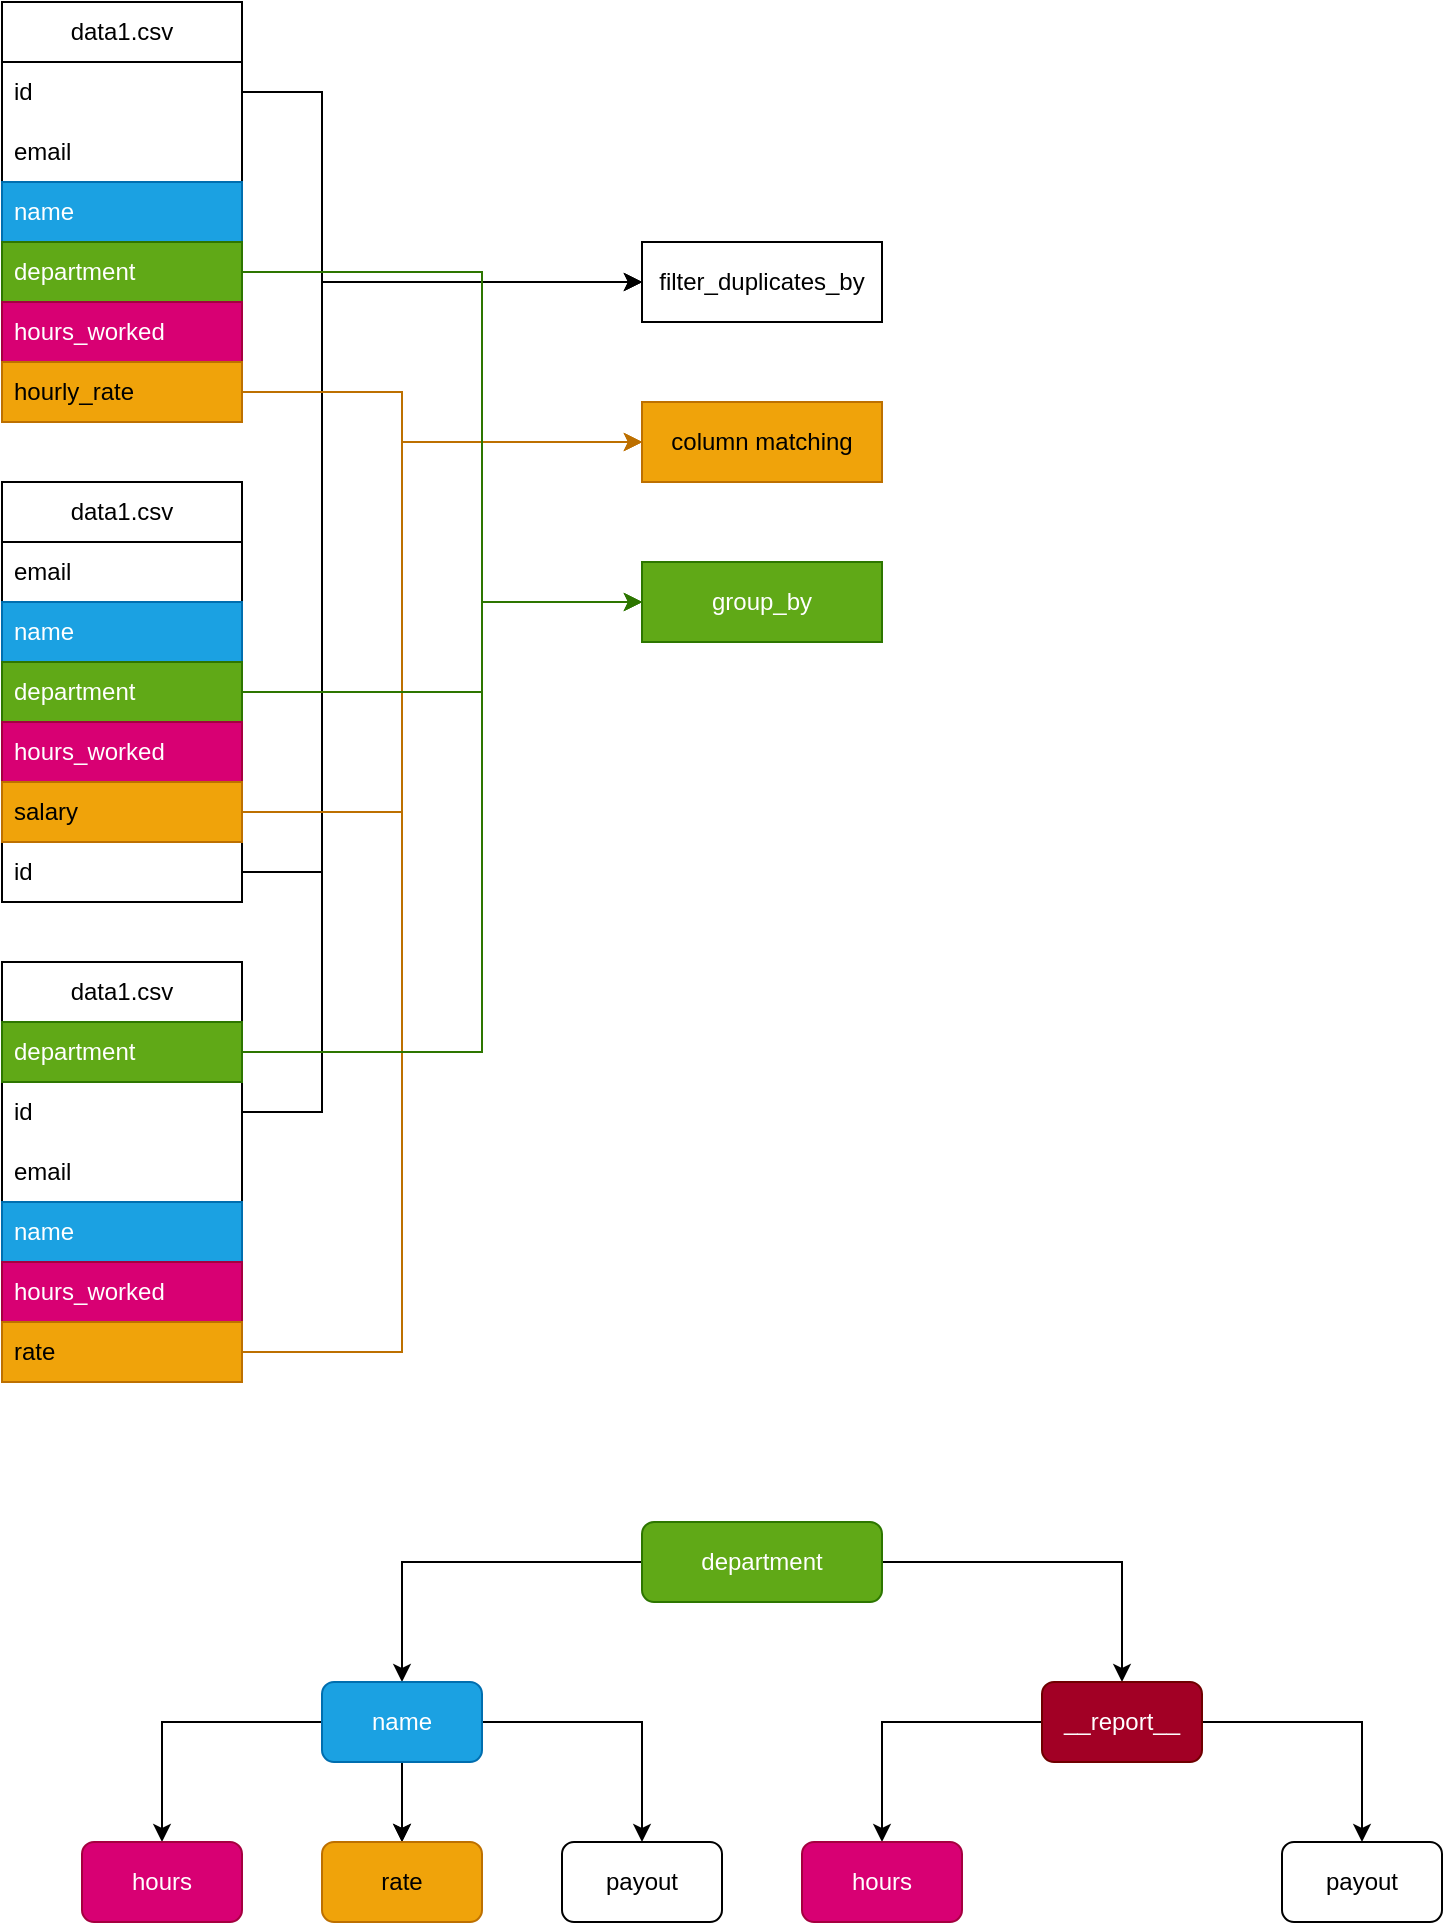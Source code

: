 <mxfile version="26.2.15">
  <diagram name="Page-1" id="m3SqwrhWJqCA_VAdvfQs">
    <mxGraphModel dx="1426" dy="843" grid="1" gridSize="10" guides="1" tooltips="1" connect="1" arrows="1" fold="1" page="1" pageScale="1" pageWidth="850" pageHeight="1100" math="0" shadow="0">
      <root>
        <mxCell id="0" />
        <mxCell id="1" parent="0" />
        <mxCell id="MwJkDqI5hdyIqMmjFNLh-46" value="data1.csv" style="swimlane;fontStyle=0;childLayout=stackLayout;horizontal=1;startSize=30;horizontalStack=0;resizeParent=1;resizeParentMax=0;resizeLast=0;collapsible=1;marginBottom=0;whiteSpace=wrap;html=1;" vertex="1" parent="1">
          <mxGeometry x="40" width="120" height="210" as="geometry" />
        </mxCell>
        <mxCell id="MwJkDqI5hdyIqMmjFNLh-47" value="id" style="text;strokeColor=none;fillColor=none;align=left;verticalAlign=middle;spacingLeft=4;spacingRight=4;overflow=hidden;points=[[0,0.5],[1,0.5]];portConstraint=eastwest;rotatable=0;whiteSpace=wrap;html=1;" vertex="1" parent="MwJkDqI5hdyIqMmjFNLh-46">
          <mxGeometry y="30" width="120" height="30" as="geometry" />
        </mxCell>
        <mxCell id="MwJkDqI5hdyIqMmjFNLh-48" value="email&lt;span style=&quot;white-space: pre;&quot;&gt;&#x9;&lt;/span&gt;" style="text;strokeColor=none;fillColor=none;align=left;verticalAlign=middle;spacingLeft=4;spacingRight=4;overflow=hidden;points=[[0,0.5],[1,0.5]];portConstraint=eastwest;rotatable=0;whiteSpace=wrap;html=1;" vertex="1" parent="MwJkDqI5hdyIqMmjFNLh-46">
          <mxGeometry y="60" width="120" height="30" as="geometry" />
        </mxCell>
        <mxCell id="MwJkDqI5hdyIqMmjFNLh-49" value="name" style="text;strokeColor=#006EAF;fillColor=#1ba1e2;align=left;verticalAlign=middle;spacingLeft=4;spacingRight=4;overflow=hidden;points=[[0,0.5],[1,0.5]];portConstraint=eastwest;rotatable=0;whiteSpace=wrap;html=1;fontColor=#ffffff;" vertex="1" parent="MwJkDqI5hdyIqMmjFNLh-46">
          <mxGeometry y="90" width="120" height="30" as="geometry" />
        </mxCell>
        <mxCell id="MwJkDqI5hdyIqMmjFNLh-54" value="department" style="text;strokeColor=#2D7600;fillColor=#60a917;align=left;verticalAlign=middle;spacingLeft=4;spacingRight=4;overflow=hidden;points=[[0,0.5],[1,0.5]];portConstraint=eastwest;rotatable=0;whiteSpace=wrap;html=1;fontColor=#ffffff;" vertex="1" parent="MwJkDqI5hdyIqMmjFNLh-46">
          <mxGeometry y="120" width="120" height="30" as="geometry" />
        </mxCell>
        <mxCell id="MwJkDqI5hdyIqMmjFNLh-53" value="hours_worked" style="text;strokeColor=#A50040;fillColor=#d80073;align=left;verticalAlign=middle;spacingLeft=4;spacingRight=4;overflow=hidden;points=[[0,0.5],[1,0.5]];portConstraint=eastwest;rotatable=0;whiteSpace=wrap;html=1;fontColor=#ffffff;" vertex="1" parent="MwJkDqI5hdyIqMmjFNLh-46">
          <mxGeometry y="150" width="120" height="30" as="geometry" />
        </mxCell>
        <mxCell id="MwJkDqI5hdyIqMmjFNLh-52" value="hourly_rate" style="text;strokeColor=#BD7000;fillColor=#f0a30a;align=left;verticalAlign=middle;spacingLeft=4;spacingRight=4;overflow=hidden;points=[[0,0.5],[1,0.5]];portConstraint=eastwest;rotatable=0;whiteSpace=wrap;html=1;fontColor=#000000;" vertex="1" parent="MwJkDqI5hdyIqMmjFNLh-46">
          <mxGeometry y="180" width="120" height="30" as="geometry" />
        </mxCell>
        <mxCell id="MwJkDqI5hdyIqMmjFNLh-56" value="data1.csv" style="swimlane;fontStyle=0;childLayout=stackLayout;horizontal=1;startSize=30;horizontalStack=0;resizeParent=1;resizeParentMax=0;resizeLast=0;collapsible=1;marginBottom=0;whiteSpace=wrap;html=1;" vertex="1" parent="1">
          <mxGeometry x="40" y="480" width="120" height="210" as="geometry" />
        </mxCell>
        <mxCell id="MwJkDqI5hdyIqMmjFNLh-60" value="department" style="text;strokeColor=#2D7600;fillColor=#60a917;align=left;verticalAlign=middle;spacingLeft=4;spacingRight=4;overflow=hidden;points=[[0,0.5],[1,0.5]];portConstraint=eastwest;rotatable=0;whiteSpace=wrap;html=1;fontColor=#ffffff;" vertex="1" parent="MwJkDqI5hdyIqMmjFNLh-56">
          <mxGeometry y="30" width="120" height="30" as="geometry" />
        </mxCell>
        <mxCell id="MwJkDqI5hdyIqMmjFNLh-57" value="id" style="text;strokeColor=none;fillColor=none;align=left;verticalAlign=middle;spacingLeft=4;spacingRight=4;overflow=hidden;points=[[0,0.5],[1,0.5]];portConstraint=eastwest;rotatable=0;whiteSpace=wrap;html=1;" vertex="1" parent="MwJkDqI5hdyIqMmjFNLh-56">
          <mxGeometry y="60" width="120" height="30" as="geometry" />
        </mxCell>
        <mxCell id="MwJkDqI5hdyIqMmjFNLh-58" value="email&lt;span style=&quot;white-space: pre;&quot;&gt;&#x9;&lt;/span&gt;" style="text;strokeColor=none;fillColor=none;align=left;verticalAlign=middle;spacingLeft=4;spacingRight=4;overflow=hidden;points=[[0,0.5],[1,0.5]];portConstraint=eastwest;rotatable=0;whiteSpace=wrap;html=1;" vertex="1" parent="MwJkDqI5hdyIqMmjFNLh-56">
          <mxGeometry y="90" width="120" height="30" as="geometry" />
        </mxCell>
        <mxCell id="MwJkDqI5hdyIqMmjFNLh-59" value="name" style="text;strokeColor=#006EAF;fillColor=#1ba1e2;align=left;verticalAlign=middle;spacingLeft=4;spacingRight=4;overflow=hidden;points=[[0,0.5],[1,0.5]];portConstraint=eastwest;rotatable=0;whiteSpace=wrap;html=1;fontColor=#ffffff;" vertex="1" parent="MwJkDqI5hdyIqMmjFNLh-56">
          <mxGeometry y="120" width="120" height="30" as="geometry" />
        </mxCell>
        <mxCell id="MwJkDqI5hdyIqMmjFNLh-61" value="hours_worked" style="text;strokeColor=#A50040;fillColor=#d80073;align=left;verticalAlign=middle;spacingLeft=4;spacingRight=4;overflow=hidden;points=[[0,0.5],[1,0.5]];portConstraint=eastwest;rotatable=0;whiteSpace=wrap;html=1;fontColor=#ffffff;" vertex="1" parent="MwJkDqI5hdyIqMmjFNLh-56">
          <mxGeometry y="150" width="120" height="30" as="geometry" />
        </mxCell>
        <mxCell id="MwJkDqI5hdyIqMmjFNLh-62" value="rate" style="text;strokeColor=#BD7000;fillColor=#f0a30a;align=left;verticalAlign=middle;spacingLeft=4;spacingRight=4;overflow=hidden;points=[[0,0.5],[1,0.5]];portConstraint=eastwest;rotatable=0;whiteSpace=wrap;html=1;fontColor=#000000;" vertex="1" parent="MwJkDqI5hdyIqMmjFNLh-56">
          <mxGeometry y="180" width="120" height="30" as="geometry" />
        </mxCell>
        <mxCell id="MwJkDqI5hdyIqMmjFNLh-63" value="data1.csv" style="swimlane;fontStyle=0;childLayout=stackLayout;horizontal=1;startSize=30;horizontalStack=0;resizeParent=1;resizeParentMax=0;resizeLast=0;collapsible=1;marginBottom=0;whiteSpace=wrap;html=1;" vertex="1" parent="1">
          <mxGeometry x="40" y="240" width="120" height="210" as="geometry" />
        </mxCell>
        <mxCell id="MwJkDqI5hdyIqMmjFNLh-66" value="email&lt;span style=&quot;white-space: pre;&quot;&gt;&#x9;&lt;/span&gt;" style="text;strokeColor=none;fillColor=none;align=left;verticalAlign=middle;spacingLeft=4;spacingRight=4;overflow=hidden;points=[[0,0.5],[1,0.5]];portConstraint=eastwest;rotatable=0;whiteSpace=wrap;html=1;" vertex="1" parent="MwJkDqI5hdyIqMmjFNLh-63">
          <mxGeometry y="30" width="120" height="30" as="geometry" />
        </mxCell>
        <mxCell id="MwJkDqI5hdyIqMmjFNLh-67" value="name" style="text;strokeColor=#006EAF;fillColor=#1ba1e2;align=left;verticalAlign=middle;spacingLeft=4;spacingRight=4;overflow=hidden;points=[[0,0.5],[1,0.5]];portConstraint=eastwest;rotatable=0;whiteSpace=wrap;html=1;fontColor=#ffffff;" vertex="1" parent="MwJkDqI5hdyIqMmjFNLh-63">
          <mxGeometry y="60" width="120" height="30" as="geometry" />
        </mxCell>
        <mxCell id="MwJkDqI5hdyIqMmjFNLh-64" value="department" style="text;strokeColor=#2D7600;fillColor=#60a917;align=left;verticalAlign=middle;spacingLeft=4;spacingRight=4;overflow=hidden;points=[[0,0.5],[1,0.5]];portConstraint=eastwest;rotatable=0;whiteSpace=wrap;html=1;fontColor=#ffffff;" vertex="1" parent="MwJkDqI5hdyIqMmjFNLh-63">
          <mxGeometry y="90" width="120" height="30" as="geometry" />
        </mxCell>
        <mxCell id="MwJkDqI5hdyIqMmjFNLh-68" value="hours_worked" style="text;strokeColor=#A50040;fillColor=#d80073;align=left;verticalAlign=middle;spacingLeft=4;spacingRight=4;overflow=hidden;points=[[0,0.5],[1,0.5]];portConstraint=eastwest;rotatable=0;whiteSpace=wrap;html=1;fontColor=#ffffff;" vertex="1" parent="MwJkDqI5hdyIqMmjFNLh-63">
          <mxGeometry y="120" width="120" height="30" as="geometry" />
        </mxCell>
        <mxCell id="MwJkDqI5hdyIqMmjFNLh-69" value="salary" style="text;strokeColor=#BD7000;fillColor=#f0a30a;align=left;verticalAlign=middle;spacingLeft=4;spacingRight=4;overflow=hidden;points=[[0,0.5],[1,0.5]];portConstraint=eastwest;rotatable=0;whiteSpace=wrap;html=1;fontColor=#000000;" vertex="1" parent="MwJkDqI5hdyIqMmjFNLh-63">
          <mxGeometry y="150" width="120" height="30" as="geometry" />
        </mxCell>
        <mxCell id="MwJkDqI5hdyIqMmjFNLh-65" value="id" style="text;strokeColor=none;fillColor=none;align=left;verticalAlign=middle;spacingLeft=4;spacingRight=4;overflow=hidden;points=[[0,0.5],[1,0.5]];portConstraint=eastwest;rotatable=0;whiteSpace=wrap;html=1;" vertex="1" parent="MwJkDqI5hdyIqMmjFNLh-63">
          <mxGeometry y="180" width="120" height="30" as="geometry" />
        </mxCell>
        <mxCell id="MwJkDqI5hdyIqMmjFNLh-75" value="" style="edgeStyle=orthogonalEdgeStyle;rounded=0;orthogonalLoop=1;jettySize=auto;html=1;" edge="1" parent="1" source="MwJkDqI5hdyIqMmjFNLh-71" target="MwJkDqI5hdyIqMmjFNLh-74">
          <mxGeometry relative="1" as="geometry" />
        </mxCell>
        <mxCell id="MwJkDqI5hdyIqMmjFNLh-90" value="" style="edgeStyle=orthogonalEdgeStyle;rounded=0;orthogonalLoop=1;jettySize=auto;html=1;" edge="1" parent="1" source="MwJkDqI5hdyIqMmjFNLh-71" target="MwJkDqI5hdyIqMmjFNLh-89">
          <mxGeometry relative="1" as="geometry" />
        </mxCell>
        <mxCell id="MwJkDqI5hdyIqMmjFNLh-71" value="department" style="rounded=1;whiteSpace=wrap;html=1;fillColor=#60a917;fontColor=#ffffff;strokeColor=#2D7600;" vertex="1" parent="1">
          <mxGeometry x="360" y="760" width="120" height="40" as="geometry" />
        </mxCell>
        <mxCell id="MwJkDqI5hdyIqMmjFNLh-80" value="" style="edgeStyle=orthogonalEdgeStyle;rounded=0;orthogonalLoop=1;jettySize=auto;html=1;" edge="1" parent="1" source="MwJkDqI5hdyIqMmjFNLh-74" target="MwJkDqI5hdyIqMmjFNLh-79">
          <mxGeometry relative="1" as="geometry" />
        </mxCell>
        <mxCell id="MwJkDqI5hdyIqMmjFNLh-82" value="" style="edgeStyle=orthogonalEdgeStyle;rounded=0;orthogonalLoop=1;jettySize=auto;html=1;" edge="1" parent="1" source="MwJkDqI5hdyIqMmjFNLh-74" target="MwJkDqI5hdyIqMmjFNLh-81">
          <mxGeometry relative="1" as="geometry" />
        </mxCell>
        <mxCell id="MwJkDqI5hdyIqMmjFNLh-83" value="" style="edgeStyle=orthogonalEdgeStyle;rounded=0;orthogonalLoop=1;jettySize=auto;html=1;" edge="1" parent="1" source="MwJkDqI5hdyIqMmjFNLh-74" target="MwJkDqI5hdyIqMmjFNLh-81">
          <mxGeometry relative="1" as="geometry" />
        </mxCell>
        <mxCell id="MwJkDqI5hdyIqMmjFNLh-86" value="" style="edgeStyle=orthogonalEdgeStyle;rounded=0;orthogonalLoop=1;jettySize=auto;html=1;" edge="1" parent="1" source="MwJkDqI5hdyIqMmjFNLh-74" target="MwJkDqI5hdyIqMmjFNLh-85">
          <mxGeometry relative="1" as="geometry" />
        </mxCell>
        <mxCell id="MwJkDqI5hdyIqMmjFNLh-74" value="name" style="whiteSpace=wrap;html=1;rounded=1;fillColor=#1ba1e2;fontColor=#ffffff;strokeColor=#006EAF;" vertex="1" parent="1">
          <mxGeometry x="200" y="840" width="80" height="40" as="geometry" />
        </mxCell>
        <mxCell id="MwJkDqI5hdyIqMmjFNLh-79" value="hours" style="whiteSpace=wrap;html=1;rounded=1;fillColor=#d80073;fontColor=#ffffff;strokeColor=#A50040;" vertex="1" parent="1">
          <mxGeometry x="80" y="920" width="80" height="40" as="geometry" />
        </mxCell>
        <mxCell id="MwJkDqI5hdyIqMmjFNLh-81" value="rate" style="whiteSpace=wrap;html=1;rounded=1;fillColor=#f0a30a;fontColor=#000000;strokeColor=#BD7000;" vertex="1" parent="1">
          <mxGeometry x="200" y="920" width="80" height="40" as="geometry" />
        </mxCell>
        <mxCell id="MwJkDqI5hdyIqMmjFNLh-85" value="payout" style="whiteSpace=wrap;html=1;rounded=1;" vertex="1" parent="1">
          <mxGeometry x="320" y="920" width="80" height="40" as="geometry" />
        </mxCell>
        <mxCell id="MwJkDqI5hdyIqMmjFNLh-94" style="edgeStyle=orthogonalEdgeStyle;rounded=0;orthogonalLoop=1;jettySize=auto;html=1;" edge="1" parent="1" source="MwJkDqI5hdyIqMmjFNLh-89" target="MwJkDqI5hdyIqMmjFNLh-91">
          <mxGeometry relative="1" as="geometry" />
        </mxCell>
        <mxCell id="MwJkDqI5hdyIqMmjFNLh-96" value="" style="edgeStyle=orthogonalEdgeStyle;rounded=0;orthogonalLoop=1;jettySize=auto;html=1;" edge="1" parent="1" source="MwJkDqI5hdyIqMmjFNLh-89" target="MwJkDqI5hdyIqMmjFNLh-95">
          <mxGeometry relative="1" as="geometry" />
        </mxCell>
        <mxCell id="MwJkDqI5hdyIqMmjFNLh-89" value="__report__" style="whiteSpace=wrap;html=1;fillColor=#a20025;strokeColor=#6F0000;fontColor=#ffffff;rounded=1;" vertex="1" parent="1">
          <mxGeometry x="560" y="840" width="80" height="40" as="geometry" />
        </mxCell>
        <mxCell id="MwJkDqI5hdyIqMmjFNLh-91" value="hours" style="whiteSpace=wrap;html=1;fillColor=#d80073;strokeColor=#A50040;fontColor=#ffffff;rounded=1;" vertex="1" parent="1">
          <mxGeometry x="440" y="920" width="80" height="40" as="geometry" />
        </mxCell>
        <mxCell id="MwJkDqI5hdyIqMmjFNLh-95" value="payout" style="whiteSpace=wrap;html=1;rounded=1;" vertex="1" parent="1">
          <mxGeometry x="680" y="920" width="80" height="40" as="geometry" />
        </mxCell>
        <mxCell id="MwJkDqI5hdyIqMmjFNLh-99" value="filter_duplicates_by" style="whiteSpace=wrap;html=1;" vertex="1" parent="1">
          <mxGeometry x="360" y="120" width="120" height="40" as="geometry" />
        </mxCell>
        <mxCell id="MwJkDqI5hdyIqMmjFNLh-100" style="edgeStyle=orthogonalEdgeStyle;rounded=0;orthogonalLoop=1;jettySize=auto;html=1;" edge="1" parent="1" source="MwJkDqI5hdyIqMmjFNLh-47" target="MwJkDqI5hdyIqMmjFNLh-99">
          <mxGeometry relative="1" as="geometry">
            <Array as="points">
              <mxPoint x="200" y="45" />
              <mxPoint x="200" y="140" />
            </Array>
          </mxGeometry>
        </mxCell>
        <mxCell id="MwJkDqI5hdyIqMmjFNLh-102" style="edgeStyle=orthogonalEdgeStyle;rounded=0;orthogonalLoop=1;jettySize=auto;html=1;" edge="1" parent="1" source="MwJkDqI5hdyIqMmjFNLh-65" target="MwJkDqI5hdyIqMmjFNLh-99">
          <mxGeometry relative="1" as="geometry">
            <Array as="points">
              <mxPoint x="200" y="435" />
              <mxPoint x="200" y="140" />
            </Array>
          </mxGeometry>
        </mxCell>
        <mxCell id="MwJkDqI5hdyIqMmjFNLh-103" style="edgeStyle=orthogonalEdgeStyle;rounded=0;orthogonalLoop=1;jettySize=auto;html=1;" edge="1" parent="1" source="MwJkDqI5hdyIqMmjFNLh-57" target="MwJkDqI5hdyIqMmjFNLh-99">
          <mxGeometry relative="1" as="geometry">
            <Array as="points">
              <mxPoint x="200" y="555" />
              <mxPoint x="200" y="140" />
            </Array>
          </mxGeometry>
        </mxCell>
        <mxCell id="MwJkDqI5hdyIqMmjFNLh-104" value="column matching" style="whiteSpace=wrap;html=1;fillColor=#f0a30a;fontColor=#000000;strokeColor=#BD7000;" vertex="1" parent="1">
          <mxGeometry x="360" y="200" width="120" height="40" as="geometry" />
        </mxCell>
        <mxCell id="MwJkDqI5hdyIqMmjFNLh-105" style="edgeStyle=orthogonalEdgeStyle;rounded=0;orthogonalLoop=1;jettySize=auto;html=1;fillColor=#f0a30a;strokeColor=#BD7000;" edge="1" parent="1" source="MwJkDqI5hdyIqMmjFNLh-62" target="MwJkDqI5hdyIqMmjFNLh-104">
          <mxGeometry relative="1" as="geometry">
            <Array as="points">
              <mxPoint x="240" y="675" />
              <mxPoint x="240" y="220" />
            </Array>
          </mxGeometry>
        </mxCell>
        <mxCell id="MwJkDqI5hdyIqMmjFNLh-106" style="edgeStyle=orthogonalEdgeStyle;rounded=0;orthogonalLoop=1;jettySize=auto;html=1;fillColor=#f0a30a;strokeColor=#BD7000;" edge="1" parent="1" source="MwJkDqI5hdyIqMmjFNLh-52" target="MwJkDqI5hdyIqMmjFNLh-104">
          <mxGeometry relative="1" as="geometry">
            <Array as="points">
              <mxPoint x="240" y="195" />
              <mxPoint x="240" y="220" />
            </Array>
          </mxGeometry>
        </mxCell>
        <mxCell id="MwJkDqI5hdyIqMmjFNLh-107" style="edgeStyle=orthogonalEdgeStyle;rounded=0;orthogonalLoop=1;jettySize=auto;html=1;fillColor=#f0a30a;strokeColor=#BD7000;" edge="1" parent="1" source="MwJkDqI5hdyIqMmjFNLh-69" target="MwJkDqI5hdyIqMmjFNLh-104">
          <mxGeometry relative="1" as="geometry">
            <Array as="points">
              <mxPoint x="240" y="405" />
              <mxPoint x="240" y="220" />
            </Array>
          </mxGeometry>
        </mxCell>
        <mxCell id="MwJkDqI5hdyIqMmjFNLh-108" value="group_by" style="whiteSpace=wrap;html=1;fillColor=#60a917;fontColor=#ffffff;strokeColor=#2D7600;" vertex="1" parent="1">
          <mxGeometry x="360" y="280" width="120" height="40" as="geometry" />
        </mxCell>
        <mxCell id="MwJkDqI5hdyIqMmjFNLh-109" style="edgeStyle=orthogonalEdgeStyle;rounded=0;orthogonalLoop=1;jettySize=auto;html=1;fillColor=#60a917;strokeColor=#2D7600;" edge="1" parent="1" source="MwJkDqI5hdyIqMmjFNLh-64" target="MwJkDqI5hdyIqMmjFNLh-108">
          <mxGeometry relative="1" as="geometry">
            <Array as="points">
              <mxPoint x="280" y="345" />
              <mxPoint x="280" y="300" />
            </Array>
          </mxGeometry>
        </mxCell>
        <mxCell id="MwJkDqI5hdyIqMmjFNLh-110" style="edgeStyle=orthogonalEdgeStyle;rounded=0;orthogonalLoop=1;jettySize=auto;html=1;fillColor=#60a917;strokeColor=#2D7600;" edge="1" parent="1" source="MwJkDqI5hdyIqMmjFNLh-60" target="MwJkDqI5hdyIqMmjFNLh-108">
          <mxGeometry relative="1" as="geometry">
            <Array as="points">
              <mxPoint x="280" y="525" />
              <mxPoint x="280" y="300" />
            </Array>
          </mxGeometry>
        </mxCell>
        <mxCell id="MwJkDqI5hdyIqMmjFNLh-111" style="edgeStyle=orthogonalEdgeStyle;rounded=0;orthogonalLoop=1;jettySize=auto;html=1;fillColor=#60a917;strokeColor=#2D7600;" edge="1" parent="1" source="MwJkDqI5hdyIqMmjFNLh-54" target="MwJkDqI5hdyIqMmjFNLh-108">
          <mxGeometry relative="1" as="geometry">
            <Array as="points">
              <mxPoint x="280" y="135" />
              <mxPoint x="280" y="300" />
            </Array>
          </mxGeometry>
        </mxCell>
      </root>
    </mxGraphModel>
  </diagram>
</mxfile>
